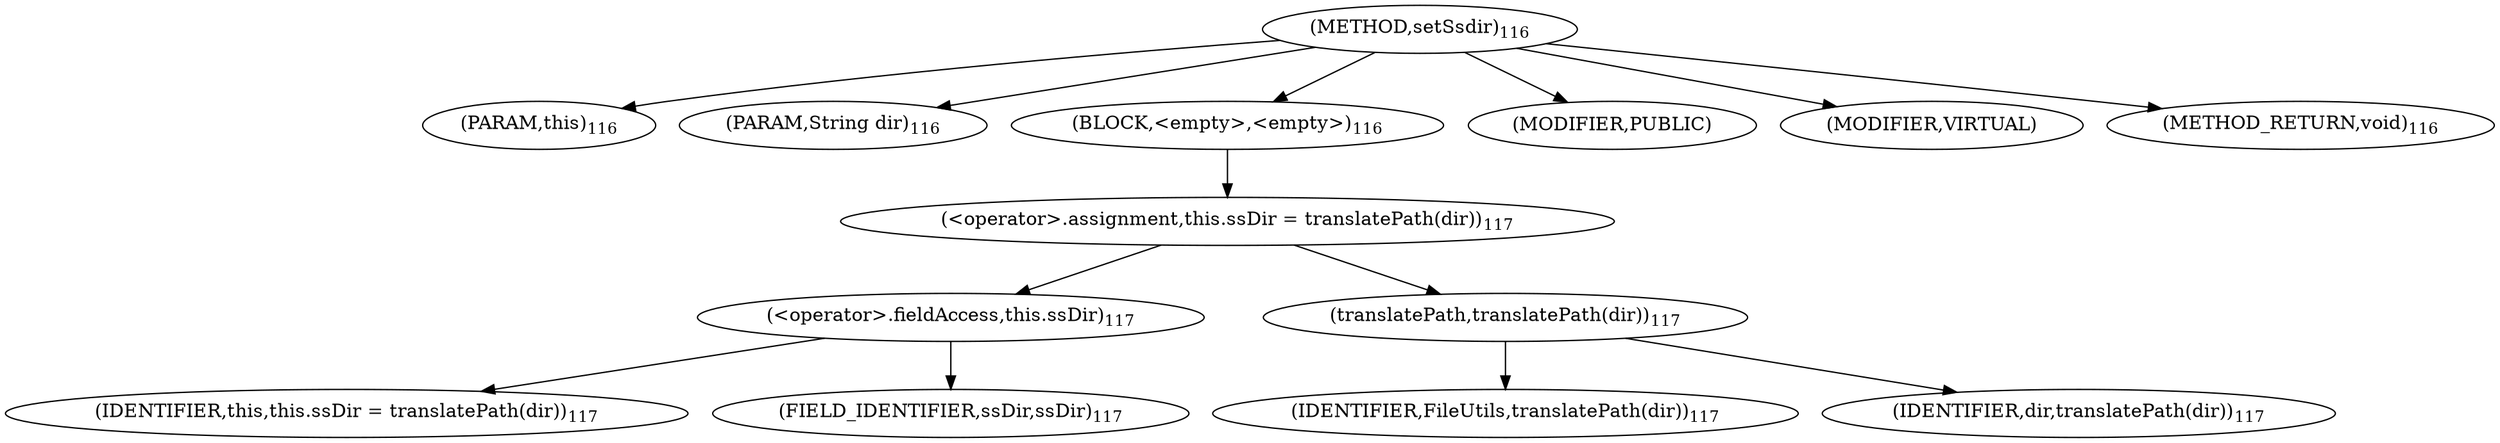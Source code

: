 digraph "setSsdir" {  
"219" [label = <(METHOD,setSsdir)<SUB>116</SUB>> ]
"4" [label = <(PARAM,this)<SUB>116</SUB>> ]
"220" [label = <(PARAM,String dir)<SUB>116</SUB>> ]
"221" [label = <(BLOCK,&lt;empty&gt;,&lt;empty&gt;)<SUB>116</SUB>> ]
"222" [label = <(&lt;operator&gt;.assignment,this.ssDir = translatePath(dir))<SUB>117</SUB>> ]
"223" [label = <(&lt;operator&gt;.fieldAccess,this.ssDir)<SUB>117</SUB>> ]
"3" [label = <(IDENTIFIER,this,this.ssDir = translatePath(dir))<SUB>117</SUB>> ]
"224" [label = <(FIELD_IDENTIFIER,ssDir,ssDir)<SUB>117</SUB>> ]
"225" [label = <(translatePath,translatePath(dir))<SUB>117</SUB>> ]
"226" [label = <(IDENTIFIER,FileUtils,translatePath(dir))<SUB>117</SUB>> ]
"227" [label = <(IDENTIFIER,dir,translatePath(dir))<SUB>117</SUB>> ]
"228" [label = <(MODIFIER,PUBLIC)> ]
"229" [label = <(MODIFIER,VIRTUAL)> ]
"230" [label = <(METHOD_RETURN,void)<SUB>116</SUB>> ]
  "219" -> "4" 
  "219" -> "220" 
  "219" -> "221" 
  "219" -> "228" 
  "219" -> "229" 
  "219" -> "230" 
  "221" -> "222" 
  "222" -> "223" 
  "222" -> "225" 
  "223" -> "3" 
  "223" -> "224" 
  "225" -> "226" 
  "225" -> "227" 
}
